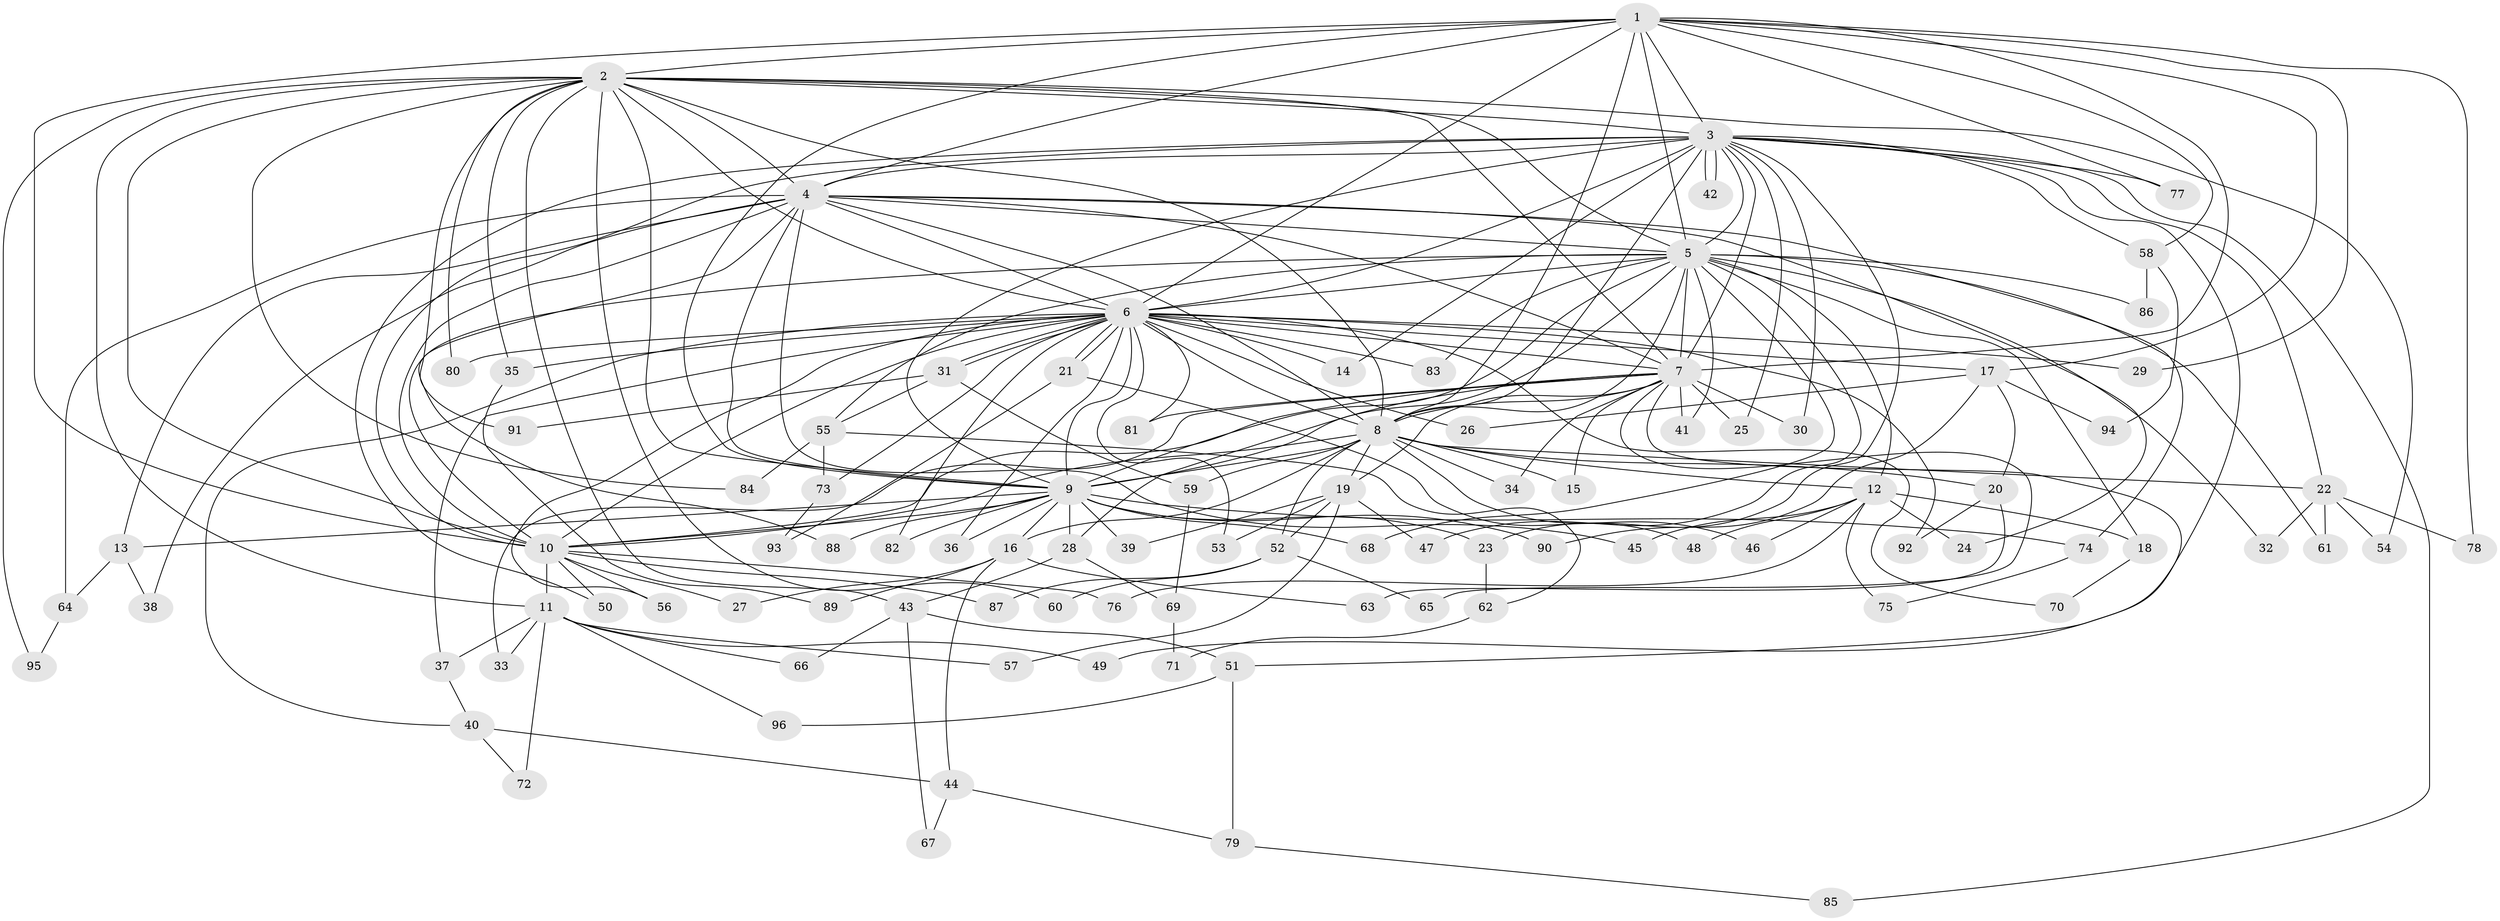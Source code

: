 // coarse degree distribution, {10: 0.012987012987012988, 27: 0.012987012987012988, 18: 0.012987012987012988, 14: 0.012987012987012988, 26: 0.012987012987012988, 16: 0.025974025974025976, 24: 0.012987012987012988, 9: 0.025974025974025976, 3: 0.11688311688311688, 2: 0.5844155844155844, 6: 0.03896103896103896, 8: 0.012987012987012988, 7: 0.025974025974025976, 4: 0.06493506493506493, 5: 0.025974025974025976}
// Generated by graph-tools (version 1.1) at 2025/23/03/03/25 07:23:39]
// undirected, 96 vertices, 217 edges
graph export_dot {
graph [start="1"]
  node [color=gray90,style=filled];
  1;
  2;
  3;
  4;
  5;
  6;
  7;
  8;
  9;
  10;
  11;
  12;
  13;
  14;
  15;
  16;
  17;
  18;
  19;
  20;
  21;
  22;
  23;
  24;
  25;
  26;
  27;
  28;
  29;
  30;
  31;
  32;
  33;
  34;
  35;
  36;
  37;
  38;
  39;
  40;
  41;
  42;
  43;
  44;
  45;
  46;
  47;
  48;
  49;
  50;
  51;
  52;
  53;
  54;
  55;
  56;
  57;
  58;
  59;
  60;
  61;
  62;
  63;
  64;
  65;
  66;
  67;
  68;
  69;
  70;
  71;
  72;
  73;
  74;
  75;
  76;
  77;
  78;
  79;
  80;
  81;
  82;
  83;
  84;
  85;
  86;
  87;
  88;
  89;
  90;
  91;
  92;
  93;
  94;
  95;
  96;
  1 -- 2;
  1 -- 3;
  1 -- 4;
  1 -- 5;
  1 -- 6;
  1 -- 7;
  1 -- 8;
  1 -- 9;
  1 -- 10;
  1 -- 17;
  1 -- 29;
  1 -- 58;
  1 -- 77;
  1 -- 78;
  2 -- 3;
  2 -- 4;
  2 -- 5;
  2 -- 6;
  2 -- 7;
  2 -- 8;
  2 -- 9;
  2 -- 10;
  2 -- 11;
  2 -- 35;
  2 -- 43;
  2 -- 54;
  2 -- 60;
  2 -- 80;
  2 -- 84;
  2 -- 91;
  2 -- 95;
  3 -- 4;
  3 -- 5;
  3 -- 6;
  3 -- 7;
  3 -- 8;
  3 -- 9;
  3 -- 10;
  3 -- 14;
  3 -- 22;
  3 -- 23;
  3 -- 25;
  3 -- 30;
  3 -- 42;
  3 -- 42;
  3 -- 49;
  3 -- 50;
  3 -- 58;
  3 -- 77;
  3 -- 85;
  4 -- 5;
  4 -- 6;
  4 -- 7;
  4 -- 8;
  4 -- 9;
  4 -- 10;
  4 -- 13;
  4 -- 24;
  4 -- 38;
  4 -- 45;
  4 -- 64;
  4 -- 74;
  4 -- 88;
  5 -- 6;
  5 -- 7;
  5 -- 8;
  5 -- 9;
  5 -- 10;
  5 -- 12;
  5 -- 18;
  5 -- 28;
  5 -- 32;
  5 -- 41;
  5 -- 47;
  5 -- 55;
  5 -- 61;
  5 -- 68;
  5 -- 83;
  5 -- 86;
  6 -- 7;
  6 -- 8;
  6 -- 9;
  6 -- 10;
  6 -- 14;
  6 -- 17;
  6 -- 21;
  6 -- 21;
  6 -- 26;
  6 -- 29;
  6 -- 31;
  6 -- 31;
  6 -- 35;
  6 -- 36;
  6 -- 37;
  6 -- 40;
  6 -- 53;
  6 -- 56;
  6 -- 70;
  6 -- 73;
  6 -- 80;
  6 -- 81;
  6 -- 82;
  6 -- 83;
  6 -- 92;
  7 -- 8;
  7 -- 9;
  7 -- 10;
  7 -- 15;
  7 -- 19;
  7 -- 25;
  7 -- 30;
  7 -- 33;
  7 -- 34;
  7 -- 41;
  7 -- 51;
  7 -- 65;
  7 -- 81;
  8 -- 9;
  8 -- 10;
  8 -- 12;
  8 -- 15;
  8 -- 16;
  8 -- 19;
  8 -- 20;
  8 -- 22;
  8 -- 34;
  8 -- 46;
  8 -- 52;
  8 -- 59;
  9 -- 10;
  9 -- 13;
  9 -- 16;
  9 -- 23;
  9 -- 28;
  9 -- 36;
  9 -- 39;
  9 -- 68;
  9 -- 74;
  9 -- 82;
  9 -- 88;
  9 -- 90;
  10 -- 11;
  10 -- 27;
  10 -- 50;
  10 -- 56;
  10 -- 76;
  10 -- 87;
  11 -- 33;
  11 -- 37;
  11 -- 49;
  11 -- 57;
  11 -- 66;
  11 -- 72;
  11 -- 96;
  12 -- 18;
  12 -- 24;
  12 -- 45;
  12 -- 46;
  12 -- 48;
  12 -- 75;
  12 -- 76;
  13 -- 38;
  13 -- 64;
  16 -- 27;
  16 -- 44;
  16 -- 63;
  16 -- 89;
  17 -- 20;
  17 -- 26;
  17 -- 90;
  17 -- 94;
  18 -- 70;
  19 -- 39;
  19 -- 47;
  19 -- 52;
  19 -- 53;
  19 -- 57;
  20 -- 63;
  20 -- 92;
  21 -- 48;
  21 -- 93;
  22 -- 32;
  22 -- 54;
  22 -- 61;
  22 -- 78;
  23 -- 62;
  28 -- 43;
  28 -- 69;
  31 -- 55;
  31 -- 59;
  31 -- 91;
  35 -- 89;
  37 -- 40;
  40 -- 44;
  40 -- 72;
  43 -- 51;
  43 -- 66;
  43 -- 67;
  44 -- 67;
  44 -- 79;
  51 -- 79;
  51 -- 96;
  52 -- 60;
  52 -- 65;
  52 -- 87;
  55 -- 62;
  55 -- 73;
  55 -- 84;
  58 -- 86;
  58 -- 94;
  59 -- 69;
  62 -- 71;
  64 -- 95;
  69 -- 71;
  73 -- 93;
  74 -- 75;
  79 -- 85;
}
